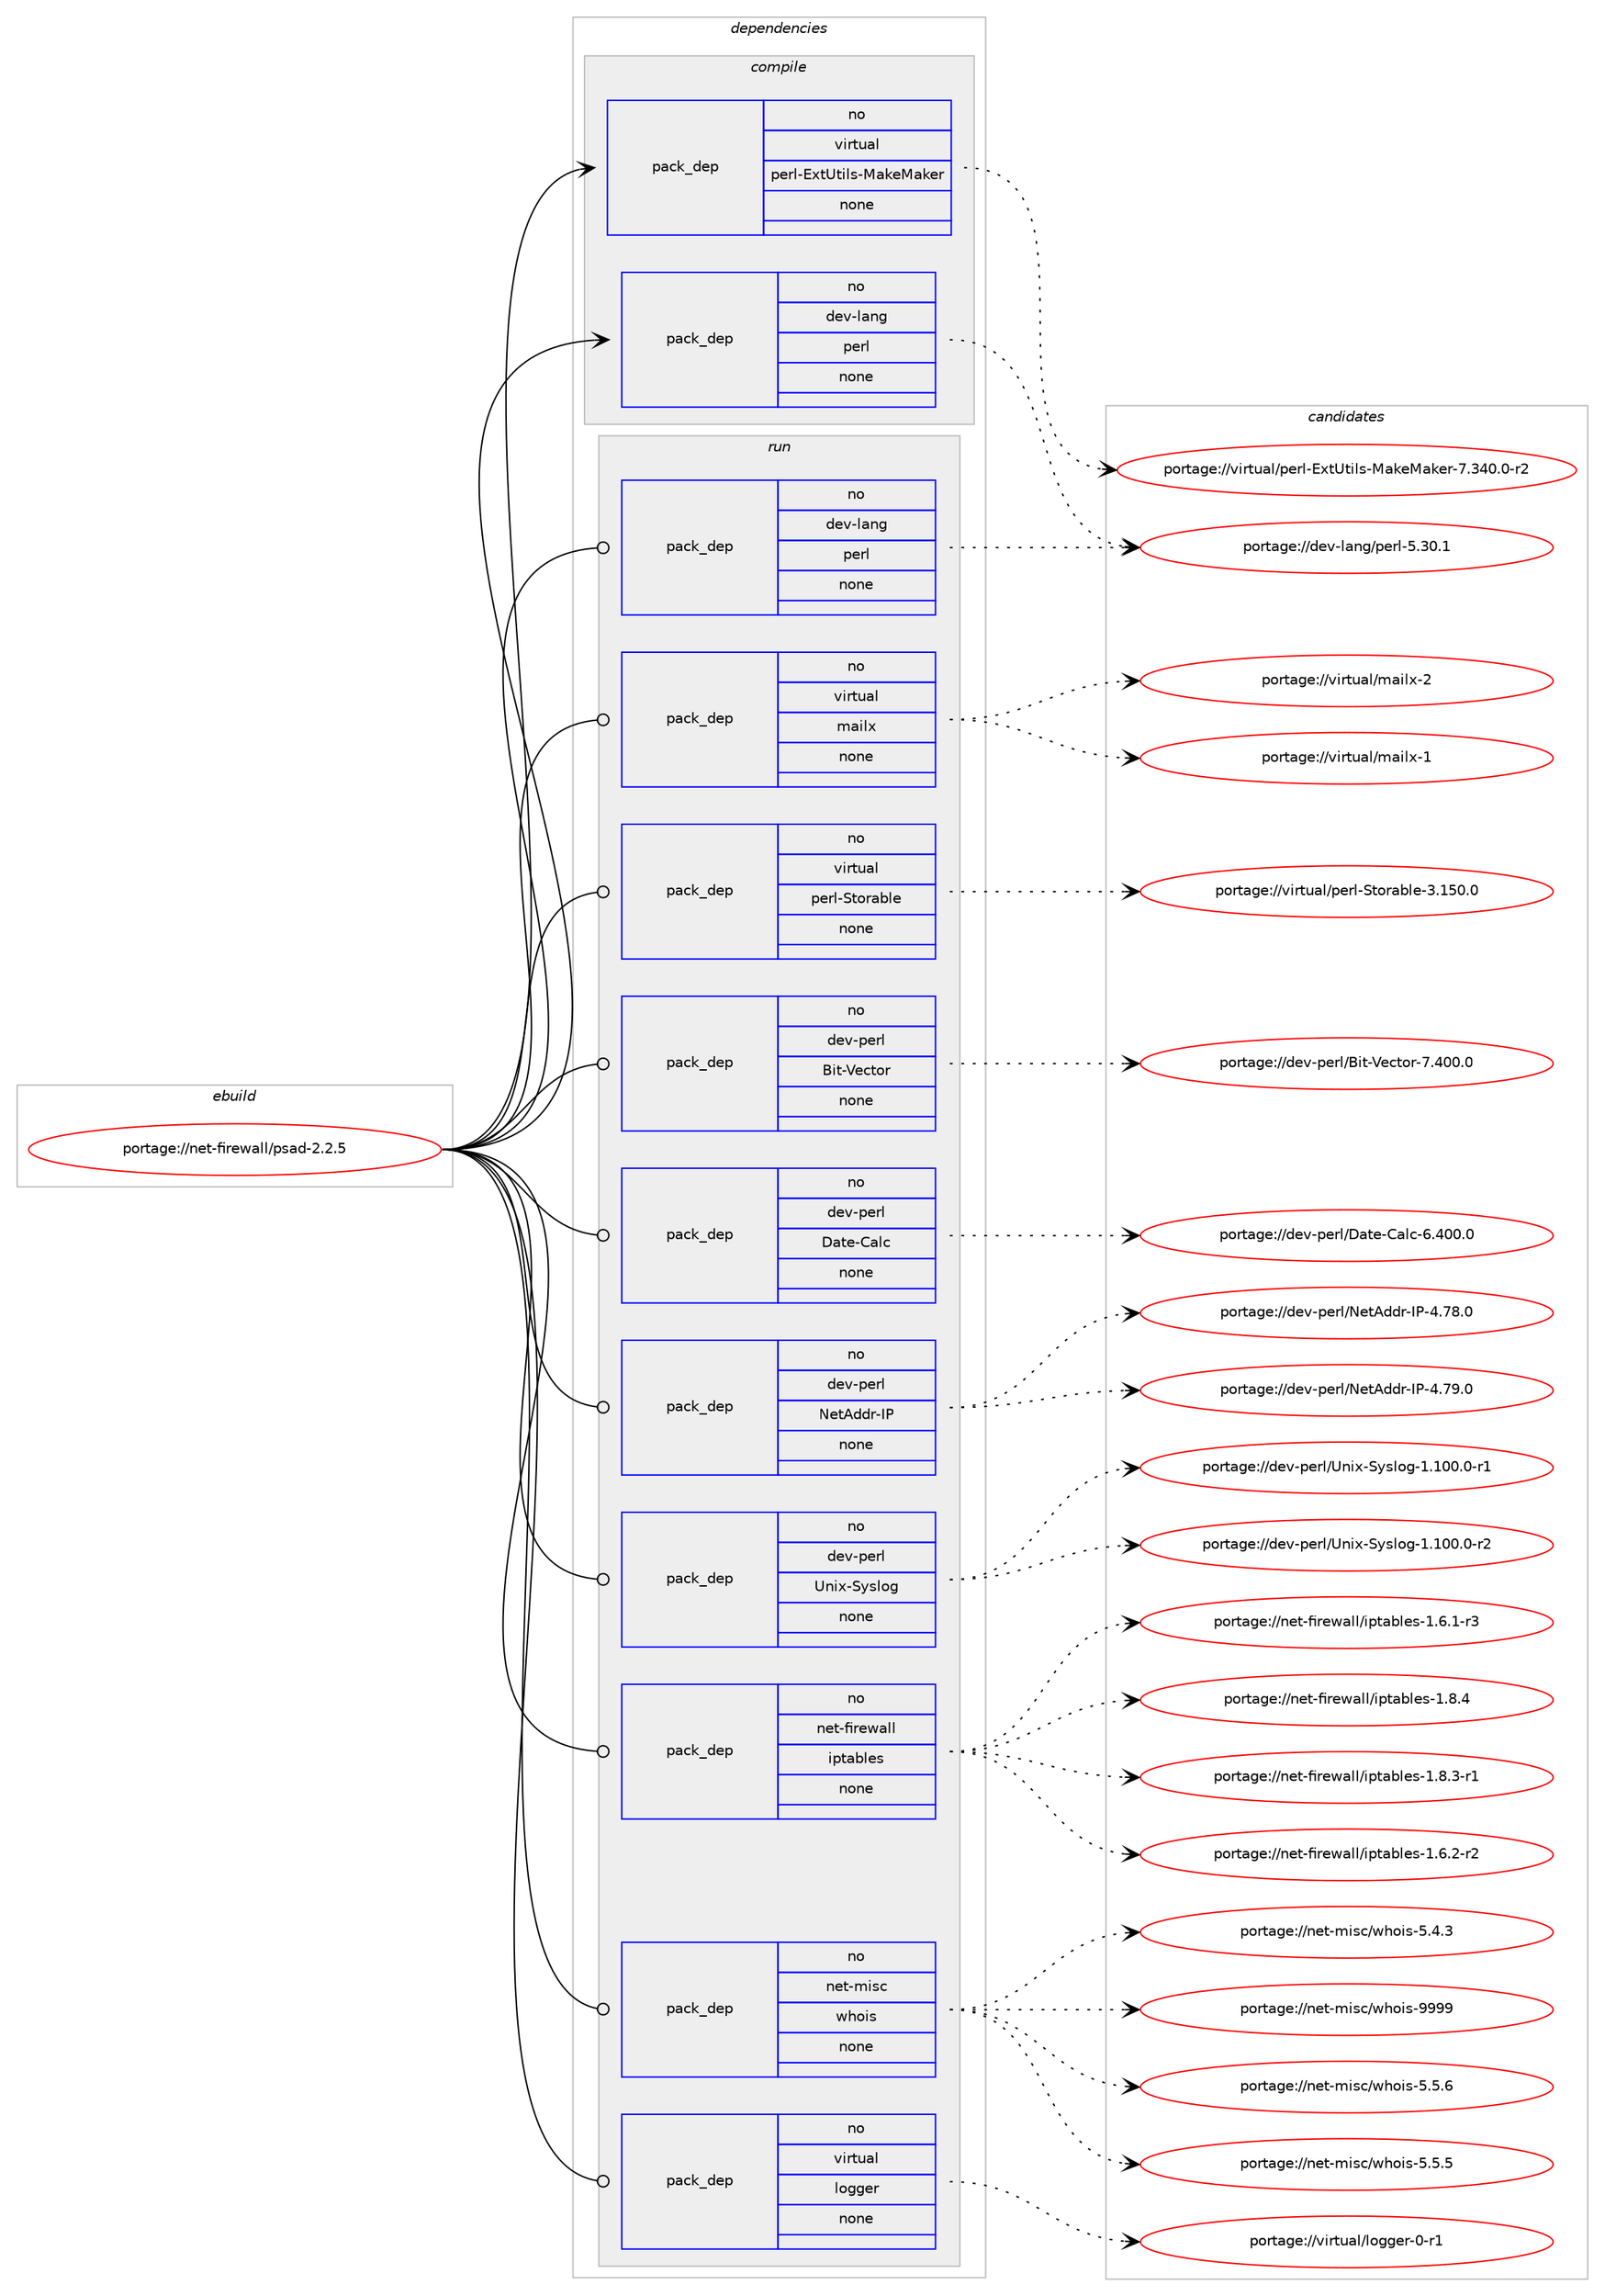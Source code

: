 digraph prolog {

# *************
# Graph options
# *************

newrank=true;
concentrate=true;
compound=true;
graph [rankdir=LR,fontname=Helvetica,fontsize=10,ranksep=1.5];#, ranksep=2.5, nodesep=0.2];
edge  [arrowhead=vee];
node  [fontname=Helvetica,fontsize=10];

# **********
# The ebuild
# **********

subgraph cluster_leftcol {
color=gray;
rank=same;
label=<<i>ebuild</i>>;
id [label="portage://net-firewall/psad-2.2.5", color=red, width=4, href="../net-firewall/psad-2.2.5.svg"];
}

# ****************
# The dependencies
# ****************

subgraph cluster_midcol {
color=gray;
label=<<i>dependencies</i>>;
subgraph cluster_compile {
fillcolor="#eeeeee";
style=filled;
label=<<i>compile</i>>;
subgraph pack50325 {
dependency64712 [label=<<TABLE BORDER="0" CELLBORDER="1" CELLSPACING="0" CELLPADDING="4" WIDTH="220"><TR><TD ROWSPAN="6" CELLPADDING="30">pack_dep</TD></TR><TR><TD WIDTH="110">no</TD></TR><TR><TD>dev-lang</TD></TR><TR><TD>perl</TD></TR><TR><TD>none</TD></TR><TR><TD></TD></TR></TABLE>>, shape=none, color=blue];
}
id:e -> dependency64712:w [weight=20,style="solid",arrowhead="vee"];
subgraph pack50326 {
dependency64713 [label=<<TABLE BORDER="0" CELLBORDER="1" CELLSPACING="0" CELLPADDING="4" WIDTH="220"><TR><TD ROWSPAN="6" CELLPADDING="30">pack_dep</TD></TR><TR><TD WIDTH="110">no</TD></TR><TR><TD>virtual</TD></TR><TR><TD>perl-ExtUtils-MakeMaker</TD></TR><TR><TD>none</TD></TR><TR><TD></TD></TR></TABLE>>, shape=none, color=blue];
}
id:e -> dependency64713:w [weight=20,style="solid",arrowhead="vee"];
}
subgraph cluster_compileandrun {
fillcolor="#eeeeee";
style=filled;
label=<<i>compile and run</i>>;
}
subgraph cluster_run {
fillcolor="#eeeeee";
style=filled;
label=<<i>run</i>>;
subgraph pack50327 {
dependency64714 [label=<<TABLE BORDER="0" CELLBORDER="1" CELLSPACING="0" CELLPADDING="4" WIDTH="220"><TR><TD ROWSPAN="6" CELLPADDING="30">pack_dep</TD></TR><TR><TD WIDTH="110">no</TD></TR><TR><TD>dev-lang</TD></TR><TR><TD>perl</TD></TR><TR><TD>none</TD></TR><TR><TD></TD></TR></TABLE>>, shape=none, color=blue];
}
id:e -> dependency64714:w [weight=20,style="solid",arrowhead="odot"];
subgraph pack50328 {
dependency64715 [label=<<TABLE BORDER="0" CELLBORDER="1" CELLSPACING="0" CELLPADDING="4" WIDTH="220"><TR><TD ROWSPAN="6" CELLPADDING="30">pack_dep</TD></TR><TR><TD WIDTH="110">no</TD></TR><TR><TD>dev-perl</TD></TR><TR><TD>Bit-Vector</TD></TR><TR><TD>none</TD></TR><TR><TD></TD></TR></TABLE>>, shape=none, color=blue];
}
id:e -> dependency64715:w [weight=20,style="solid",arrowhead="odot"];
subgraph pack50329 {
dependency64716 [label=<<TABLE BORDER="0" CELLBORDER="1" CELLSPACING="0" CELLPADDING="4" WIDTH="220"><TR><TD ROWSPAN="6" CELLPADDING="30">pack_dep</TD></TR><TR><TD WIDTH="110">no</TD></TR><TR><TD>dev-perl</TD></TR><TR><TD>Date-Calc</TD></TR><TR><TD>none</TD></TR><TR><TD></TD></TR></TABLE>>, shape=none, color=blue];
}
id:e -> dependency64716:w [weight=20,style="solid",arrowhead="odot"];
subgraph pack50330 {
dependency64717 [label=<<TABLE BORDER="0" CELLBORDER="1" CELLSPACING="0" CELLPADDING="4" WIDTH="220"><TR><TD ROWSPAN="6" CELLPADDING="30">pack_dep</TD></TR><TR><TD WIDTH="110">no</TD></TR><TR><TD>dev-perl</TD></TR><TR><TD>NetAddr-IP</TD></TR><TR><TD>none</TD></TR><TR><TD></TD></TR></TABLE>>, shape=none, color=blue];
}
id:e -> dependency64717:w [weight=20,style="solid",arrowhead="odot"];
subgraph pack50331 {
dependency64718 [label=<<TABLE BORDER="0" CELLBORDER="1" CELLSPACING="0" CELLPADDING="4" WIDTH="220"><TR><TD ROWSPAN="6" CELLPADDING="30">pack_dep</TD></TR><TR><TD WIDTH="110">no</TD></TR><TR><TD>dev-perl</TD></TR><TR><TD>Unix-Syslog</TD></TR><TR><TD>none</TD></TR><TR><TD></TD></TR></TABLE>>, shape=none, color=blue];
}
id:e -> dependency64718:w [weight=20,style="solid",arrowhead="odot"];
subgraph pack50332 {
dependency64719 [label=<<TABLE BORDER="0" CELLBORDER="1" CELLSPACING="0" CELLPADDING="4" WIDTH="220"><TR><TD ROWSPAN="6" CELLPADDING="30">pack_dep</TD></TR><TR><TD WIDTH="110">no</TD></TR><TR><TD>net-firewall</TD></TR><TR><TD>iptables</TD></TR><TR><TD>none</TD></TR><TR><TD></TD></TR></TABLE>>, shape=none, color=blue];
}
id:e -> dependency64719:w [weight=20,style="solid",arrowhead="odot"];
subgraph pack50333 {
dependency64720 [label=<<TABLE BORDER="0" CELLBORDER="1" CELLSPACING="0" CELLPADDING="4" WIDTH="220"><TR><TD ROWSPAN="6" CELLPADDING="30">pack_dep</TD></TR><TR><TD WIDTH="110">no</TD></TR><TR><TD>net-misc</TD></TR><TR><TD>whois</TD></TR><TR><TD>none</TD></TR><TR><TD></TD></TR></TABLE>>, shape=none, color=blue];
}
id:e -> dependency64720:w [weight=20,style="solid",arrowhead="odot"];
subgraph pack50334 {
dependency64721 [label=<<TABLE BORDER="0" CELLBORDER="1" CELLSPACING="0" CELLPADDING="4" WIDTH="220"><TR><TD ROWSPAN="6" CELLPADDING="30">pack_dep</TD></TR><TR><TD WIDTH="110">no</TD></TR><TR><TD>virtual</TD></TR><TR><TD>logger</TD></TR><TR><TD>none</TD></TR><TR><TD></TD></TR></TABLE>>, shape=none, color=blue];
}
id:e -> dependency64721:w [weight=20,style="solid",arrowhead="odot"];
subgraph pack50335 {
dependency64722 [label=<<TABLE BORDER="0" CELLBORDER="1" CELLSPACING="0" CELLPADDING="4" WIDTH="220"><TR><TD ROWSPAN="6" CELLPADDING="30">pack_dep</TD></TR><TR><TD WIDTH="110">no</TD></TR><TR><TD>virtual</TD></TR><TR><TD>mailx</TD></TR><TR><TD>none</TD></TR><TR><TD></TD></TR></TABLE>>, shape=none, color=blue];
}
id:e -> dependency64722:w [weight=20,style="solid",arrowhead="odot"];
subgraph pack50336 {
dependency64723 [label=<<TABLE BORDER="0" CELLBORDER="1" CELLSPACING="0" CELLPADDING="4" WIDTH="220"><TR><TD ROWSPAN="6" CELLPADDING="30">pack_dep</TD></TR><TR><TD WIDTH="110">no</TD></TR><TR><TD>virtual</TD></TR><TR><TD>perl-Storable</TD></TR><TR><TD>none</TD></TR><TR><TD></TD></TR></TABLE>>, shape=none, color=blue];
}
id:e -> dependency64723:w [weight=20,style="solid",arrowhead="odot"];
}
}

# **************
# The candidates
# **************

subgraph cluster_choices {
rank=same;
color=gray;
label=<<i>candidates</i>>;

subgraph choice50325 {
color=black;
nodesep=1;
choice10010111845108971101034711210111410845534651484649 [label="portage://dev-lang/perl-5.30.1", color=red, width=4,href="../dev-lang/perl-5.30.1.svg"];
dependency64712:e -> choice10010111845108971101034711210111410845534651484649:w [style=dotted,weight="100"];
}
subgraph choice50326 {
color=black;
nodesep=1;
choice1181051141161179710847112101114108456912011685116105108115457797107101779710710111445554651524846484511450 [label="portage://virtual/perl-ExtUtils-MakeMaker-7.340.0-r2", color=red, width=4,href="../virtual/perl-ExtUtils-MakeMaker-7.340.0-r2.svg"];
dependency64713:e -> choice1181051141161179710847112101114108456912011685116105108115457797107101779710710111445554651524846484511450:w [style=dotted,weight="100"];
}
subgraph choice50327 {
color=black;
nodesep=1;
choice10010111845108971101034711210111410845534651484649 [label="portage://dev-lang/perl-5.30.1", color=red, width=4,href="../dev-lang/perl-5.30.1.svg"];
dependency64714:e -> choice10010111845108971101034711210111410845534651484649:w [style=dotted,weight="100"];
}
subgraph choice50328 {
color=black;
nodesep=1;
choice1001011184511210111410847661051164586101991161111144555465248484648 [label="portage://dev-perl/Bit-Vector-7.400.0", color=red, width=4,href="../dev-perl/Bit-Vector-7.400.0.svg"];
dependency64715:e -> choice1001011184511210111410847661051164586101991161111144555465248484648:w [style=dotted,weight="100"];
}
subgraph choice50329 {
color=black;
nodesep=1;
choice10010111845112101114108476897116101456797108994554465248484648 [label="portage://dev-perl/Date-Calc-6.400.0", color=red, width=4,href="../dev-perl/Date-Calc-6.400.0.svg"];
dependency64716:e -> choice10010111845112101114108476897116101456797108994554465248484648:w [style=dotted,weight="100"];
}
subgraph choice50330 {
color=black;
nodesep=1;
choice1001011184511210111410847781011166510010011445738045524655574648 [label="portage://dev-perl/NetAddr-IP-4.79.0", color=red, width=4,href="../dev-perl/NetAddr-IP-4.79.0.svg"];
choice1001011184511210111410847781011166510010011445738045524655564648 [label="portage://dev-perl/NetAddr-IP-4.78.0", color=red, width=4,href="../dev-perl/NetAddr-IP-4.78.0.svg"];
dependency64717:e -> choice1001011184511210111410847781011166510010011445738045524655574648:w [style=dotted,weight="100"];
dependency64717:e -> choice1001011184511210111410847781011166510010011445738045524655564648:w [style=dotted,weight="100"];
}
subgraph choice50331 {
color=black;
nodesep=1;
choice100101118451121011141084785110105120458312111510811110345494649484846484511450 [label="portage://dev-perl/Unix-Syslog-1.100.0-r2", color=red, width=4,href="../dev-perl/Unix-Syslog-1.100.0-r2.svg"];
choice100101118451121011141084785110105120458312111510811110345494649484846484511449 [label="portage://dev-perl/Unix-Syslog-1.100.0-r1", color=red, width=4,href="../dev-perl/Unix-Syslog-1.100.0-r1.svg"];
dependency64718:e -> choice100101118451121011141084785110105120458312111510811110345494649484846484511450:w [style=dotted,weight="100"];
dependency64718:e -> choice100101118451121011141084785110105120458312111510811110345494649484846484511449:w [style=dotted,weight="100"];
}
subgraph choice50332 {
color=black;
nodesep=1;
choice1101011164510210511410111997108108471051121169798108101115454946564652 [label="portage://net-firewall/iptables-1.8.4", color=red, width=4,href="../net-firewall/iptables-1.8.4.svg"];
choice11010111645102105114101119971081084710511211697981081011154549465646514511449 [label="portage://net-firewall/iptables-1.8.3-r1", color=red, width=4,href="../net-firewall/iptables-1.8.3-r1.svg"];
choice11010111645102105114101119971081084710511211697981081011154549465446504511450 [label="portage://net-firewall/iptables-1.6.2-r2", color=red, width=4,href="../net-firewall/iptables-1.6.2-r2.svg"];
choice11010111645102105114101119971081084710511211697981081011154549465446494511451 [label="portage://net-firewall/iptables-1.6.1-r3", color=red, width=4,href="../net-firewall/iptables-1.6.1-r3.svg"];
dependency64719:e -> choice1101011164510210511410111997108108471051121169798108101115454946564652:w [style=dotted,weight="100"];
dependency64719:e -> choice11010111645102105114101119971081084710511211697981081011154549465646514511449:w [style=dotted,weight="100"];
dependency64719:e -> choice11010111645102105114101119971081084710511211697981081011154549465446504511450:w [style=dotted,weight="100"];
dependency64719:e -> choice11010111645102105114101119971081084710511211697981081011154549465446494511451:w [style=dotted,weight="100"];
}
subgraph choice50333 {
color=black;
nodesep=1;
choice1101011164510910511599471191041111051154557575757 [label="portage://net-misc/whois-9999", color=red, width=4,href="../net-misc/whois-9999.svg"];
choice110101116451091051159947119104111105115455346534654 [label="portage://net-misc/whois-5.5.6", color=red, width=4,href="../net-misc/whois-5.5.6.svg"];
choice110101116451091051159947119104111105115455346534653 [label="portage://net-misc/whois-5.5.5", color=red, width=4,href="../net-misc/whois-5.5.5.svg"];
choice110101116451091051159947119104111105115455346524651 [label="portage://net-misc/whois-5.4.3", color=red, width=4,href="../net-misc/whois-5.4.3.svg"];
dependency64720:e -> choice1101011164510910511599471191041111051154557575757:w [style=dotted,weight="100"];
dependency64720:e -> choice110101116451091051159947119104111105115455346534654:w [style=dotted,weight="100"];
dependency64720:e -> choice110101116451091051159947119104111105115455346534653:w [style=dotted,weight="100"];
dependency64720:e -> choice110101116451091051159947119104111105115455346524651:w [style=dotted,weight="100"];
}
subgraph choice50334 {
color=black;
nodesep=1;
choice118105114116117971084710811110310310111445484511449 [label="portage://virtual/logger-0-r1", color=red, width=4,href="../virtual/logger-0-r1.svg"];
dependency64721:e -> choice118105114116117971084710811110310310111445484511449:w [style=dotted,weight="100"];
}
subgraph choice50335 {
color=black;
nodesep=1;
choice1181051141161179710847109971051081204550 [label="portage://virtual/mailx-2", color=red, width=4,href="../virtual/mailx-2.svg"];
choice1181051141161179710847109971051081204549 [label="portage://virtual/mailx-1", color=red, width=4,href="../virtual/mailx-1.svg"];
dependency64722:e -> choice1181051141161179710847109971051081204550:w [style=dotted,weight="100"];
dependency64722:e -> choice1181051141161179710847109971051081204549:w [style=dotted,weight="100"];
}
subgraph choice50336 {
color=black;
nodesep=1;
choice1181051141161179710847112101114108458311611111497981081014551464953484648 [label="portage://virtual/perl-Storable-3.150.0", color=red, width=4,href="../virtual/perl-Storable-3.150.0.svg"];
dependency64723:e -> choice1181051141161179710847112101114108458311611111497981081014551464953484648:w [style=dotted,weight="100"];
}
}

}
